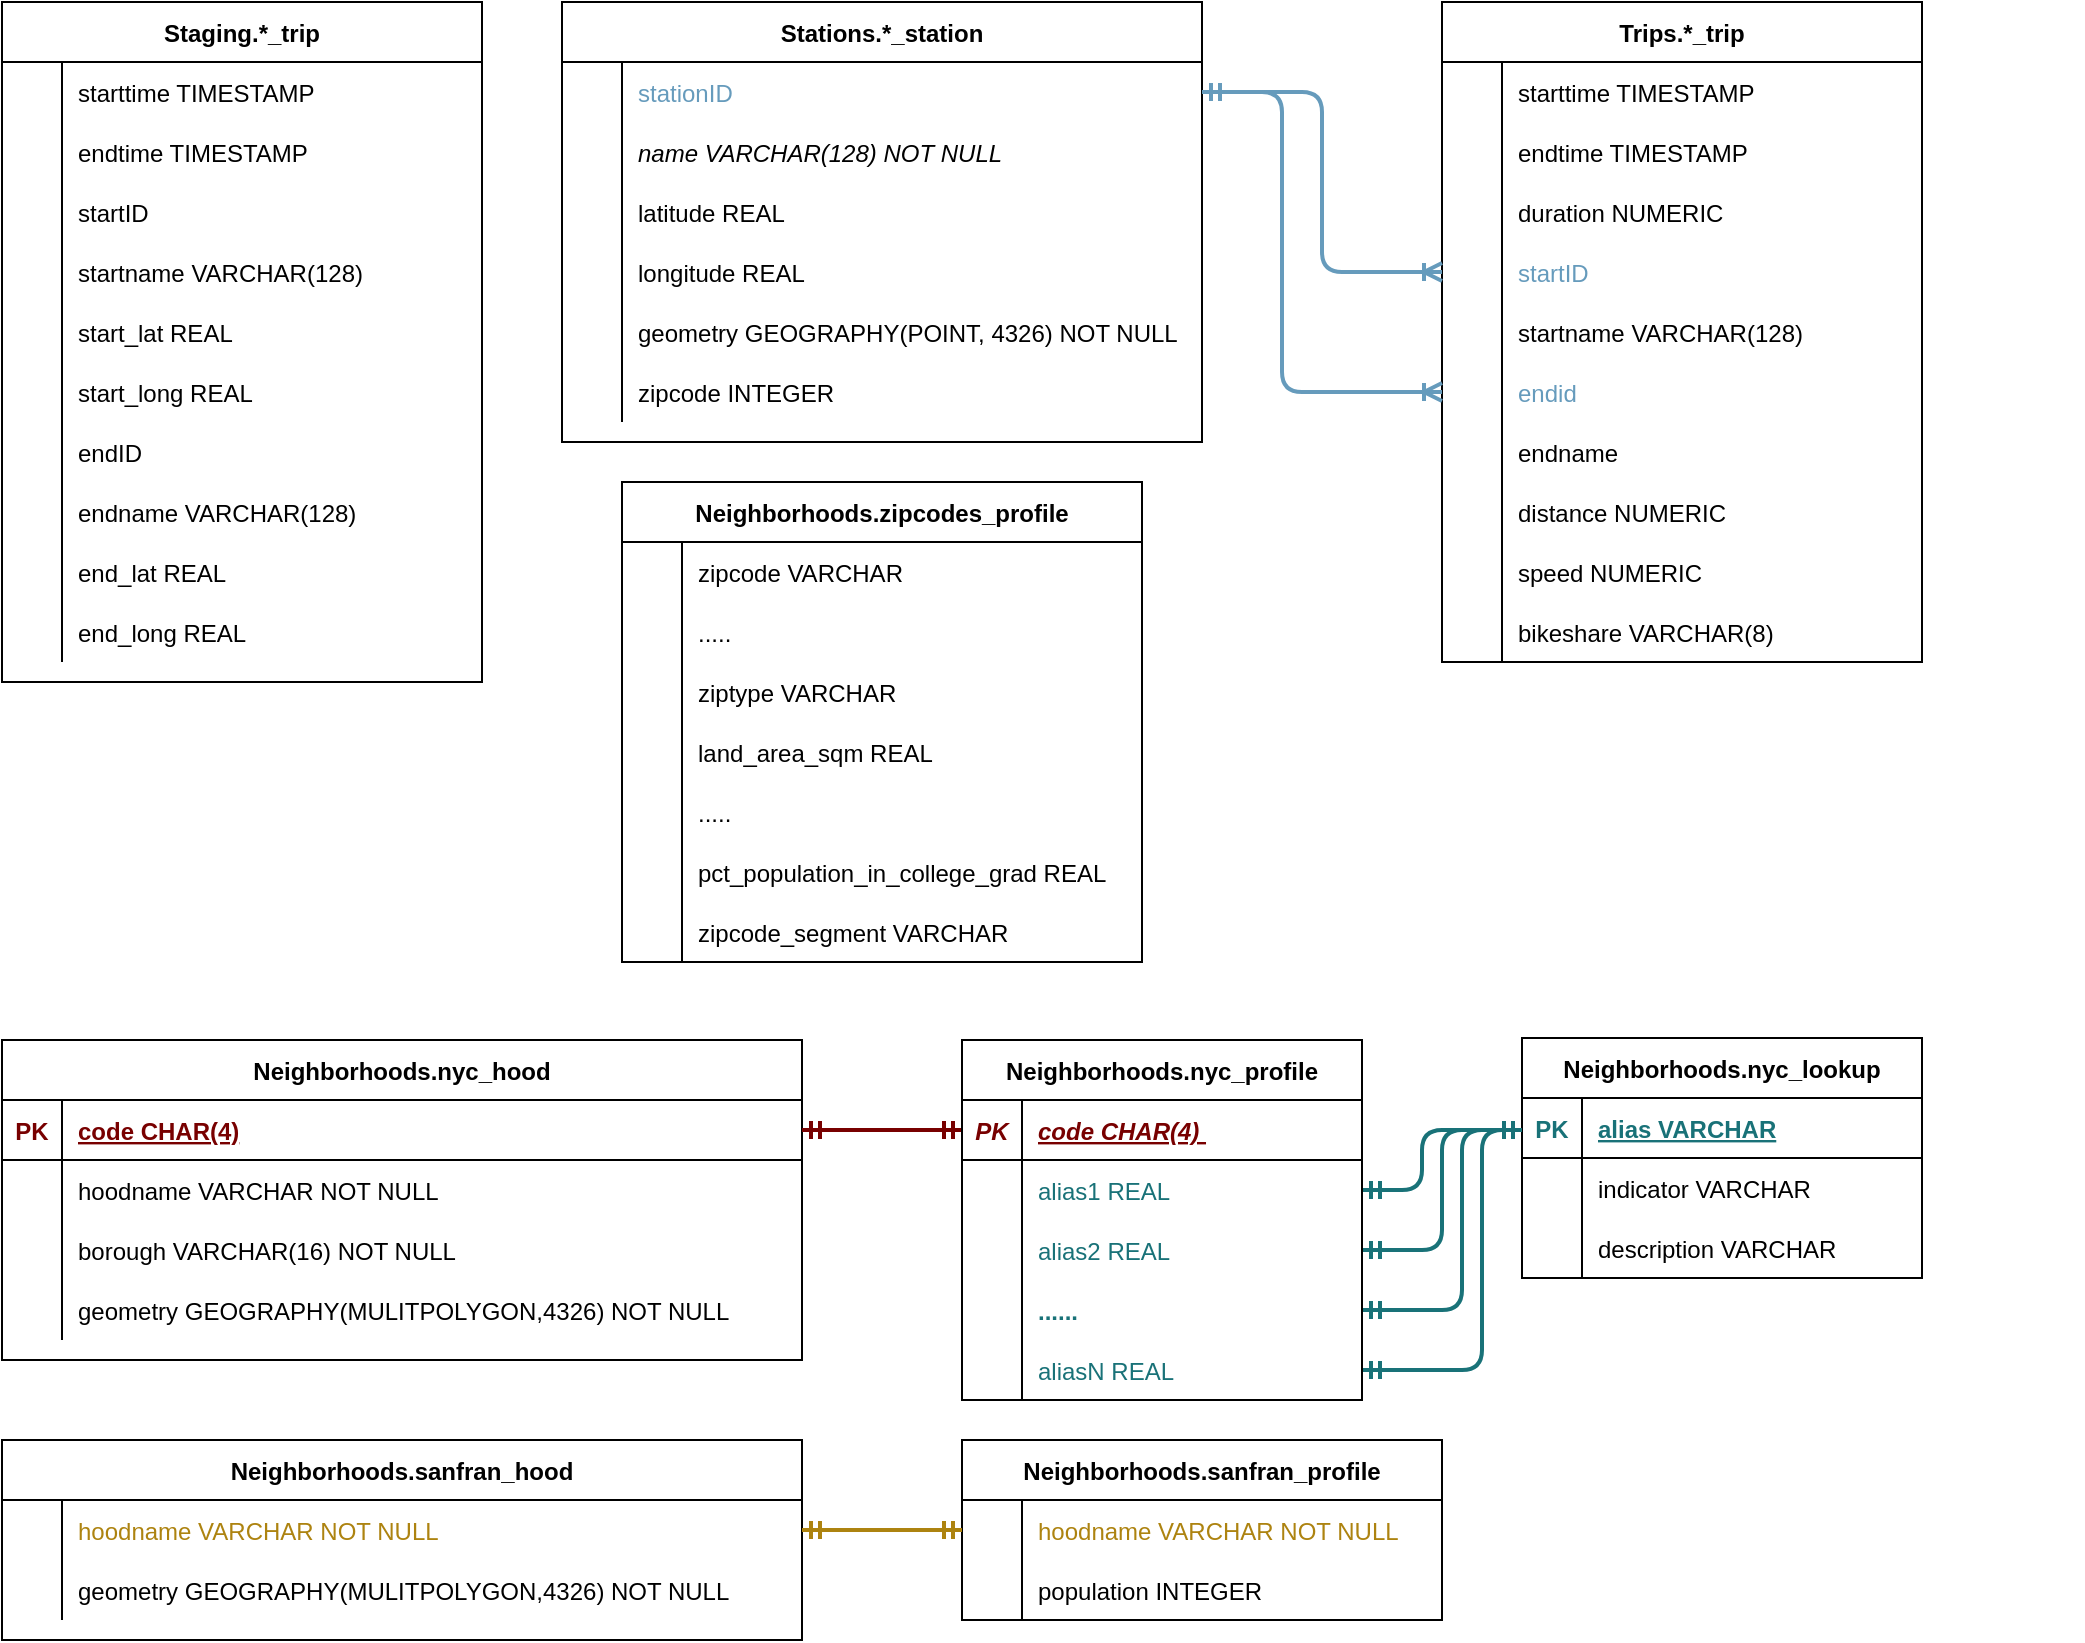 <mxfile version="14.5.8" type="device"><diagram id="R2lEEEUBdFMjLlhIrx00" name="Page-1"><mxGraphModel dx="1422" dy="762" grid="1" gridSize="10" guides="1" tooltips="1" connect="1" arrows="1" fold="1" page="1" pageScale="1" pageWidth="1654" pageHeight="1169" background="none" math="0" shadow="0" extFonts="Permanent Marker^https://fonts.googleapis.com/css?family=Permanent+Marker"><root><mxCell id="0"/><mxCell id="1" parent="0"/><mxCell id="bmR1Uh4YfnNv4kZXgnve-34" value="" style="group" parent="1" vertex="1" connectable="0"><mxGeometry x="80" y="40" width="320" height="320" as="geometry"/></mxCell><mxCell id="bmR1Uh4YfnNv4kZXgnve-35" value="" style="shape=partialRectangle;collapsible=0;dropTarget=0;pointerEvents=0;fillColor=none;points=[[0,0.5],[1,0.5]];portConstraint=eastwest;top=0;left=0;right=0;bottom=0;" parent="bmR1Uh4YfnNv4kZXgnve-34" vertex="1"><mxGeometry y="120" width="320" height="30" as="geometry"/></mxCell><mxCell id="C-vyLk0tnHw3VtMMgP7b-23" value="Staging.*_trip" style="shape=table;startSize=30;container=1;collapsible=1;childLayout=tableLayout;fixedRows=1;rowLines=0;fontStyle=1;align=center;resizeLast=1;fillColor=none;" parent="bmR1Uh4YfnNv4kZXgnve-34" vertex="1"><mxGeometry width="240" height="340" as="geometry"><mxRectangle x="120" y="120" width="60" height="30" as="alternateBounds"/></mxGeometry></mxCell><mxCell id="C-vyLk0tnHw3VtMMgP7b-27" value="" style="shape=partialRectangle;collapsible=0;dropTarget=0;pointerEvents=0;fillColor=none;points=[[0,0.5],[1,0.5]];portConstraint=eastwest;top=0;left=0;right=0;bottom=0;" parent="C-vyLk0tnHw3VtMMgP7b-23" vertex="1"><mxGeometry y="30" width="240" height="30" as="geometry"/></mxCell><mxCell id="C-vyLk0tnHw3VtMMgP7b-28" value="" style="shape=partialRectangle;overflow=hidden;connectable=0;fillColor=none;top=0;left=0;bottom=0;right=0;" parent="C-vyLk0tnHw3VtMMgP7b-27" vertex="1"><mxGeometry width="30" height="30" as="geometry"/></mxCell><mxCell id="C-vyLk0tnHw3VtMMgP7b-29" value="starttime TIMESTAMP" style="shape=partialRectangle;overflow=hidden;connectable=0;fillColor=none;top=0;left=0;bottom=0;right=0;align=left;spacingLeft=6;" parent="C-vyLk0tnHw3VtMMgP7b-27" vertex="1"><mxGeometry x="30" width="210" height="30" as="geometry"/></mxCell><mxCell id="bmR1Uh4YfnNv4kZXgnve-47" value="" style="shape=partialRectangle;collapsible=0;dropTarget=0;pointerEvents=0;fillColor=none;points=[[0,0.5],[1,0.5]];portConstraint=eastwest;top=0;left=0;right=0;bottom=0;" parent="C-vyLk0tnHw3VtMMgP7b-23" vertex="1"><mxGeometry y="60" width="240" height="30" as="geometry"/></mxCell><mxCell id="bmR1Uh4YfnNv4kZXgnve-48" value="" style="shape=partialRectangle;overflow=hidden;connectable=0;fillColor=none;top=0;left=0;bottom=0;right=0;" parent="bmR1Uh4YfnNv4kZXgnve-47" vertex="1"><mxGeometry width="30" height="30" as="geometry"/></mxCell><mxCell id="bmR1Uh4YfnNv4kZXgnve-49" value="endtime TIMESTAMP" style="shape=partialRectangle;overflow=hidden;connectable=0;fillColor=none;top=0;left=0;bottom=0;right=0;align=left;spacingLeft=6;" parent="bmR1Uh4YfnNv4kZXgnve-47" vertex="1"><mxGeometry x="30" width="210" height="30" as="geometry"/></mxCell><mxCell id="bmR1Uh4YfnNv4kZXgnve-53" value="" style="shape=partialRectangle;collapsible=0;dropTarget=0;pointerEvents=0;fillColor=none;points=[[0,0.5],[1,0.5]];portConstraint=eastwest;top=0;left=0;right=0;bottom=0;" parent="C-vyLk0tnHw3VtMMgP7b-23" vertex="1"><mxGeometry y="90" width="240" height="30" as="geometry"/></mxCell><mxCell id="bmR1Uh4YfnNv4kZXgnve-54" value="" style="shape=partialRectangle;overflow=hidden;connectable=0;fillColor=none;top=0;left=0;bottom=0;right=0;fontColor=#6600CC;" parent="bmR1Uh4YfnNv4kZXgnve-53" vertex="1"><mxGeometry width="30" height="30" as="geometry"/></mxCell><mxCell id="bmR1Uh4YfnNv4kZXgnve-55" value="startID " style="shape=partialRectangle;overflow=hidden;connectable=0;fillColor=none;top=0;left=0;bottom=0;right=0;align=left;spacingLeft=6;fontStyle=0;" parent="bmR1Uh4YfnNv4kZXgnve-53" vertex="1"><mxGeometry x="30" width="210" height="30" as="geometry"/></mxCell><mxCell id="bmR1Uh4YfnNv4kZXgnve-56" value="" style="shape=partialRectangle;collapsible=0;dropTarget=0;pointerEvents=0;fillColor=none;points=[[0,0.5],[1,0.5]];portConstraint=eastwest;top=0;left=0;right=0;bottom=0;" parent="C-vyLk0tnHw3VtMMgP7b-23" vertex="1"><mxGeometry y="120" width="240" height="30" as="geometry"/></mxCell><mxCell id="bmR1Uh4YfnNv4kZXgnve-57" value="" style="shape=partialRectangle;overflow=hidden;connectable=0;fillColor=none;top=0;left=0;bottom=0;right=0;fontColor=#6600CC;" parent="bmR1Uh4YfnNv4kZXgnve-56" vertex="1"><mxGeometry width="30" height="30" as="geometry"/></mxCell><mxCell id="bmR1Uh4YfnNv4kZXgnve-58" value="startname VARCHAR(128)" style="shape=partialRectangle;overflow=hidden;connectable=0;fillColor=none;top=0;left=0;bottom=0;right=0;align=left;spacingLeft=6;fontStyle=0;" parent="bmR1Uh4YfnNv4kZXgnve-56" vertex="1"><mxGeometry x="30" width="210" height="30" as="geometry"/></mxCell><mxCell id="bmR1Uh4YfnNv4kZXgnve-61" value="" style="shape=partialRectangle;collapsible=0;dropTarget=0;pointerEvents=0;fillColor=none;points=[[0,0.5],[1,0.5]];portConstraint=eastwest;top=0;left=0;right=0;bottom=0;" parent="C-vyLk0tnHw3VtMMgP7b-23" vertex="1"><mxGeometry y="150" width="240" height="30" as="geometry"/></mxCell><mxCell id="bmR1Uh4YfnNv4kZXgnve-62" value="" style="shape=partialRectangle;overflow=hidden;connectable=0;fillColor=none;top=0;left=0;bottom=0;right=0;" parent="bmR1Uh4YfnNv4kZXgnve-61" vertex="1"><mxGeometry width="30" height="30" as="geometry"/></mxCell><mxCell id="bmR1Uh4YfnNv4kZXgnve-63" value="start_lat REAL" style="shape=partialRectangle;overflow=hidden;connectable=0;fillColor=none;top=0;left=0;bottom=0;right=0;align=left;spacingLeft=6;" parent="bmR1Uh4YfnNv4kZXgnve-61" vertex="1"><mxGeometry x="30" width="210" height="30" as="geometry"/></mxCell><mxCell id="bmR1Uh4YfnNv4kZXgnve-64" value="" style="shape=partialRectangle;collapsible=0;dropTarget=0;pointerEvents=0;fillColor=none;points=[[0,0.5],[1,0.5]];portConstraint=eastwest;top=0;left=0;right=0;bottom=0;" parent="C-vyLk0tnHw3VtMMgP7b-23" vertex="1"><mxGeometry y="180" width="240" height="30" as="geometry"/></mxCell><mxCell id="bmR1Uh4YfnNv4kZXgnve-65" value="" style="shape=partialRectangle;overflow=hidden;connectable=0;fillColor=none;top=0;left=0;bottom=0;right=0;" parent="bmR1Uh4YfnNv4kZXgnve-64" vertex="1"><mxGeometry width="30" height="30" as="geometry"/></mxCell><mxCell id="bmR1Uh4YfnNv4kZXgnve-66" value="start_long REAL" style="shape=partialRectangle;overflow=hidden;connectable=0;fillColor=none;top=0;left=0;bottom=0;right=0;align=left;spacingLeft=6;" parent="bmR1Uh4YfnNv4kZXgnve-64" vertex="1"><mxGeometry x="30" width="210" height="30" as="geometry"/></mxCell><mxCell id="bmR1Uh4YfnNv4kZXgnve-67" value="" style="shape=partialRectangle;collapsible=0;dropTarget=0;pointerEvents=0;fillColor=none;points=[[0,0.5],[1,0.5]];portConstraint=eastwest;top=0;left=0;right=0;bottom=0;" parent="C-vyLk0tnHw3VtMMgP7b-23" vertex="1"><mxGeometry y="210" width="240" height="30" as="geometry"/></mxCell><mxCell id="bmR1Uh4YfnNv4kZXgnve-68" value="" style="shape=partialRectangle;overflow=hidden;connectable=0;fillColor=none;top=0;left=0;bottom=0;right=0;" parent="bmR1Uh4YfnNv4kZXgnve-67" vertex="1"><mxGeometry width="30" height="30" as="geometry"/></mxCell><mxCell id="bmR1Uh4YfnNv4kZXgnve-69" value="endID" style="shape=partialRectangle;overflow=hidden;connectable=0;fillColor=none;top=0;left=0;bottom=0;right=0;align=left;spacingLeft=6;" parent="bmR1Uh4YfnNv4kZXgnve-67" vertex="1"><mxGeometry x="30" width="210" height="30" as="geometry"/></mxCell><mxCell id="zWVrZ2mB49PArxyoLB6z-1" value="" style="shape=partialRectangle;collapsible=0;dropTarget=0;pointerEvents=0;fillColor=none;points=[[0,0.5],[1,0.5]];portConstraint=eastwest;top=0;left=0;right=0;bottom=0;" parent="C-vyLk0tnHw3VtMMgP7b-23" vertex="1"><mxGeometry y="240" width="240" height="30" as="geometry"/></mxCell><mxCell id="zWVrZ2mB49PArxyoLB6z-2" value="" style="shape=partialRectangle;overflow=hidden;connectable=0;fillColor=none;top=0;left=0;bottom=0;right=0;" parent="zWVrZ2mB49PArxyoLB6z-1" vertex="1"><mxGeometry width="30" height="30" as="geometry"/></mxCell><mxCell id="zWVrZ2mB49PArxyoLB6z-3" value="endname VARCHAR(128)" style="shape=partialRectangle;overflow=hidden;connectable=0;fillColor=none;top=0;left=0;bottom=0;right=0;align=left;spacingLeft=6;" parent="zWVrZ2mB49PArxyoLB6z-1" vertex="1"><mxGeometry x="30" width="210" height="30" as="geometry"/></mxCell><mxCell id="zWVrZ2mB49PArxyoLB6z-4" value="" style="shape=partialRectangle;collapsible=0;dropTarget=0;pointerEvents=0;fillColor=none;points=[[0,0.5],[1,0.5]];portConstraint=eastwest;top=0;left=0;right=0;bottom=0;" parent="C-vyLk0tnHw3VtMMgP7b-23" vertex="1"><mxGeometry y="270" width="240" height="30" as="geometry"/></mxCell><mxCell id="zWVrZ2mB49PArxyoLB6z-5" value="" style="shape=partialRectangle;overflow=hidden;connectable=0;fillColor=none;top=0;left=0;bottom=0;right=0;" parent="zWVrZ2mB49PArxyoLB6z-4" vertex="1"><mxGeometry width="30" height="30" as="geometry"/></mxCell><mxCell id="zWVrZ2mB49PArxyoLB6z-6" value="end_lat REAL" style="shape=partialRectangle;overflow=hidden;connectable=0;fillColor=none;top=0;left=0;bottom=0;right=0;align=left;spacingLeft=6;" parent="zWVrZ2mB49PArxyoLB6z-4" vertex="1"><mxGeometry x="30" width="210" height="30" as="geometry"/></mxCell><mxCell id="zWVrZ2mB49PArxyoLB6z-7" value="" style="shape=partialRectangle;collapsible=0;dropTarget=0;pointerEvents=0;fillColor=none;points=[[0,0.5],[1,0.5]];portConstraint=eastwest;top=0;left=0;right=0;bottom=0;" parent="C-vyLk0tnHw3VtMMgP7b-23" vertex="1"><mxGeometry y="300" width="240" height="30" as="geometry"/></mxCell><mxCell id="zWVrZ2mB49PArxyoLB6z-8" value="" style="shape=partialRectangle;overflow=hidden;connectable=0;fillColor=none;top=0;left=0;bottom=0;right=0;" parent="zWVrZ2mB49PArxyoLB6z-7" vertex="1"><mxGeometry width="30" height="30" as="geometry"/></mxCell><mxCell id="zWVrZ2mB49PArxyoLB6z-9" value="end_long REAL" style="shape=partialRectangle;overflow=hidden;connectable=0;fillColor=none;top=0;left=0;bottom=0;right=0;align=left;spacingLeft=6;" parent="zWVrZ2mB49PArxyoLB6z-7" vertex="1"><mxGeometry x="30" width="210" height="30" as="geometry"/></mxCell><mxCell id="C-vyLk0tnHw3VtMMgP7b-2" value="Stations.*_station" style="shape=table;startSize=30;container=1;collapsible=1;childLayout=tableLayout;fixedRows=1;rowLines=0;fontStyle=1;align=center;resizeLast=1;fillColor=none;" parent="1" vertex="1"><mxGeometry x="360" y="40" width="320" height="220" as="geometry"><mxRectangle width="80" height="30" as="alternateBounds"/></mxGeometry></mxCell><mxCell id="C-vyLk0tnHw3VtMMgP7b-6" value="" style="shape=partialRectangle;collapsible=0;dropTarget=0;pointerEvents=0;fillColor=none;points=[[0,0.5],[1,0.5]];portConstraint=eastwest;top=0;left=0;right=0;bottom=0;" parent="C-vyLk0tnHw3VtMMgP7b-2" vertex="1"><mxGeometry y="30" width="320" height="30" as="geometry"/></mxCell><mxCell id="C-vyLk0tnHw3VtMMgP7b-7" value="" style="shape=partialRectangle;overflow=hidden;connectable=0;fillColor=none;top=0;left=0;bottom=0;right=0;" parent="C-vyLk0tnHw3VtMMgP7b-6" vertex="1"><mxGeometry width="30" height="30" as="geometry"/></mxCell><mxCell id="C-vyLk0tnHw3VtMMgP7b-8" value="stationID" style="shape=partialRectangle;overflow=hidden;connectable=0;fillColor=none;top=0;left=0;bottom=0;right=0;align=left;spacingLeft=6;fontColor=#669BBC;" parent="C-vyLk0tnHw3VtMMgP7b-6" vertex="1"><mxGeometry x="30" width="290" height="30" as="geometry"/></mxCell><mxCell id="bmR1Uh4YfnNv4kZXgnve-41" value="" style="shape=partialRectangle;collapsible=0;dropTarget=0;pointerEvents=0;fillColor=none;points=[[0,0.5],[1,0.5]];portConstraint=eastwest;top=0;left=0;right=0;bottom=0;" parent="C-vyLk0tnHw3VtMMgP7b-2" vertex="1"><mxGeometry y="60" width="320" height="30" as="geometry"/></mxCell><mxCell id="bmR1Uh4YfnNv4kZXgnve-42" value="" style="shape=partialRectangle;overflow=hidden;connectable=0;fillColor=none;top=0;left=0;bottom=0;right=0;fontColor=#990000;fontStyle=2" parent="bmR1Uh4YfnNv4kZXgnve-41" vertex="1"><mxGeometry width="30" height="30" as="geometry"/></mxCell><mxCell id="bmR1Uh4YfnNv4kZXgnve-43" value="name VARCHAR(128) NOT NULL" style="shape=partialRectangle;overflow=hidden;connectable=0;fillColor=none;top=0;left=0;bottom=0;right=0;align=left;spacingLeft=6;fontStyle=2" parent="bmR1Uh4YfnNv4kZXgnve-41" vertex="1"><mxGeometry x="30" width="290" height="30" as="geometry"/></mxCell><mxCell id="sTFQLUjhKJ0Hc9OXwFGo-1" value="" style="shape=partialRectangle;collapsible=0;dropTarget=0;pointerEvents=0;fillColor=none;points=[[0,0.5],[1,0.5]];portConstraint=eastwest;top=0;left=0;right=0;bottom=0;" parent="C-vyLk0tnHw3VtMMgP7b-2" vertex="1"><mxGeometry y="90" width="320" height="30" as="geometry"/></mxCell><mxCell id="sTFQLUjhKJ0Hc9OXwFGo-2" value="" style="shape=partialRectangle;overflow=hidden;connectable=0;fillColor=none;top=0;left=0;bottom=0;right=0;fontColor=#990000;" parent="sTFQLUjhKJ0Hc9OXwFGo-1" vertex="1"><mxGeometry width="30" height="30" as="geometry"/></mxCell><mxCell id="sTFQLUjhKJ0Hc9OXwFGo-3" value="latitude REAL" style="shape=partialRectangle;overflow=hidden;connectable=0;fillColor=none;top=0;left=0;bottom=0;right=0;align=left;spacingLeft=6;" parent="sTFQLUjhKJ0Hc9OXwFGo-1" vertex="1"><mxGeometry x="30" width="290" height="30" as="geometry"/></mxCell><mxCell id="zWVrZ2mB49PArxyoLB6z-10" value="" style="shape=partialRectangle;collapsible=0;dropTarget=0;pointerEvents=0;fillColor=none;points=[[0,0.5],[1,0.5]];portConstraint=eastwest;top=0;left=0;right=0;bottom=0;" parent="C-vyLk0tnHw3VtMMgP7b-2" vertex="1"><mxGeometry y="120" width="320" height="30" as="geometry"/></mxCell><mxCell id="zWVrZ2mB49PArxyoLB6z-11" value="" style="shape=partialRectangle;overflow=hidden;connectable=0;fillColor=none;top=0;left=0;bottom=0;right=0;fontColor=#990000;" parent="zWVrZ2mB49PArxyoLB6z-10" vertex="1"><mxGeometry width="30" height="30" as="geometry"/></mxCell><mxCell id="zWVrZ2mB49PArxyoLB6z-12" value="longitude REAL" style="shape=partialRectangle;overflow=hidden;connectable=0;fillColor=none;top=0;left=0;bottom=0;right=0;align=left;spacingLeft=6;" parent="zWVrZ2mB49PArxyoLB6z-10" vertex="1"><mxGeometry x="30" width="290" height="30" as="geometry"/></mxCell><mxCell id="zWVrZ2mB49PArxyoLB6z-13" value="" style="shape=partialRectangle;collapsible=0;dropTarget=0;pointerEvents=0;fillColor=none;points=[[0,0.5],[1,0.5]];portConstraint=eastwest;top=0;left=0;right=0;bottom=0;" parent="C-vyLk0tnHw3VtMMgP7b-2" vertex="1"><mxGeometry y="150" width="320" height="30" as="geometry"/></mxCell><mxCell id="zWVrZ2mB49PArxyoLB6z-14" value="" style="shape=partialRectangle;overflow=hidden;connectable=0;fillColor=none;top=0;left=0;bottom=0;right=0;fontColor=#990000;" parent="zWVrZ2mB49PArxyoLB6z-13" vertex="1"><mxGeometry width="30" height="30" as="geometry"/></mxCell><mxCell id="zWVrZ2mB49PArxyoLB6z-15" value="geometry GEOGRAPHY(POINT, 4326) NOT NULL" style="shape=partialRectangle;overflow=hidden;connectable=0;fillColor=none;top=0;left=0;bottom=0;right=0;align=left;spacingLeft=6;" parent="zWVrZ2mB49PArxyoLB6z-13" vertex="1"><mxGeometry x="30" width="290" height="30" as="geometry"/></mxCell><mxCell id="zWVrZ2mB49PArxyoLB6z-16" value="" style="shape=partialRectangle;collapsible=0;dropTarget=0;pointerEvents=0;fillColor=none;points=[[0,0.5],[1,0.5]];portConstraint=eastwest;top=0;left=0;right=0;bottom=0;" parent="C-vyLk0tnHw3VtMMgP7b-2" vertex="1"><mxGeometry y="180" width="320" height="30" as="geometry"/></mxCell><mxCell id="zWVrZ2mB49PArxyoLB6z-17" value="" style="shape=partialRectangle;overflow=hidden;connectable=0;fillColor=none;top=0;left=0;bottom=0;right=0;fontColor=#990000;" parent="zWVrZ2mB49PArxyoLB6z-16" vertex="1"><mxGeometry width="30" height="30" as="geometry"/></mxCell><mxCell id="zWVrZ2mB49PArxyoLB6z-18" value="zipcode INTEGER" style="shape=partialRectangle;overflow=hidden;connectable=0;fillColor=none;top=0;left=0;bottom=0;right=0;align=left;spacingLeft=6;" parent="zWVrZ2mB49PArxyoLB6z-16" vertex="1"><mxGeometry x="30" width="290" height="30" as="geometry"/></mxCell><mxCell id="C-vyLk0tnHw3VtMMgP7b-13" value="Neighborhoods.nyc_hood" style="shape=table;startSize=30;container=1;collapsible=1;childLayout=tableLayout;fixedRows=1;rowLines=0;fontStyle=1;align=center;resizeLast=1;fillColor=none;" parent="1" vertex="1"><mxGeometry x="80" y="559" width="400" height="160" as="geometry"><mxRectangle x="470" y="440" width="120" height="30" as="alternateBounds"/></mxGeometry></mxCell><mxCell id="C-vyLk0tnHw3VtMMgP7b-14" value="" style="shape=partialRectangle;collapsible=0;dropTarget=0;pointerEvents=0;fillColor=none;points=[[0,0.5],[1,0.5]];portConstraint=eastwest;top=0;left=0;right=0;bottom=1;" parent="C-vyLk0tnHw3VtMMgP7b-13" vertex="1"><mxGeometry y="30" width="400" height="30" as="geometry"/></mxCell><mxCell id="C-vyLk0tnHw3VtMMgP7b-15" value="PK" style="shape=partialRectangle;overflow=hidden;connectable=0;fillColor=none;top=0;left=0;bottom=0;right=0;fontStyle=1;fontColor=#780000;" parent="C-vyLk0tnHw3VtMMgP7b-14" vertex="1"><mxGeometry width="30" height="30" as="geometry"/></mxCell><mxCell id="C-vyLk0tnHw3VtMMgP7b-16" value="code CHAR(4)" style="shape=partialRectangle;overflow=hidden;connectable=0;fillColor=none;top=0;left=0;bottom=0;right=0;align=left;spacingLeft=6;fontStyle=5;fontColor=#780000;" parent="C-vyLk0tnHw3VtMMgP7b-14" vertex="1"><mxGeometry x="30" width="370" height="30" as="geometry"/></mxCell><mxCell id="C-vyLk0tnHw3VtMMgP7b-17" value="" style="shape=partialRectangle;collapsible=0;dropTarget=0;pointerEvents=0;fillColor=none;points=[[0,0.5],[1,0.5]];portConstraint=eastwest;top=0;left=0;right=0;bottom=0;" parent="C-vyLk0tnHw3VtMMgP7b-13" vertex="1"><mxGeometry y="60" width="400" height="30" as="geometry"/></mxCell><mxCell id="C-vyLk0tnHw3VtMMgP7b-18" value="" style="shape=partialRectangle;overflow=hidden;connectable=0;fillColor=none;top=0;left=0;bottom=0;right=0;" parent="C-vyLk0tnHw3VtMMgP7b-17" vertex="1"><mxGeometry width="30" height="30" as="geometry"/></mxCell><mxCell id="C-vyLk0tnHw3VtMMgP7b-19" value="hoodname VARCHAR NOT NULL" style="shape=partialRectangle;overflow=hidden;connectable=0;fillColor=none;top=0;left=0;bottom=0;right=0;align=left;spacingLeft=6;strokeColor=#FFFFFF;" parent="C-vyLk0tnHw3VtMMgP7b-17" vertex="1"><mxGeometry x="30" width="370" height="30" as="geometry"/></mxCell><mxCell id="C-vyLk0tnHw3VtMMgP7b-20" value="" style="shape=partialRectangle;collapsible=0;dropTarget=0;pointerEvents=0;fillColor=none;points=[[0,0.5],[1,0.5]];portConstraint=eastwest;top=0;left=0;right=0;bottom=0;" parent="C-vyLk0tnHw3VtMMgP7b-13" vertex="1"><mxGeometry y="90" width="400" height="30" as="geometry"/></mxCell><mxCell id="C-vyLk0tnHw3VtMMgP7b-21" value="" style="shape=partialRectangle;overflow=hidden;connectable=0;fillColor=none;top=0;left=0;bottom=0;right=0;" parent="C-vyLk0tnHw3VtMMgP7b-20" vertex="1"><mxGeometry width="30" height="30" as="geometry"/></mxCell><mxCell id="C-vyLk0tnHw3VtMMgP7b-22" value="borough VARCHAR(16) NOT NULL" style="shape=partialRectangle;overflow=hidden;connectable=0;fillColor=none;top=0;left=0;bottom=0;right=0;align=left;spacingLeft=6;strokeColor=#FFFFFF;" parent="C-vyLk0tnHw3VtMMgP7b-20" vertex="1"><mxGeometry x="30" width="370" height="30" as="geometry"/></mxCell><mxCell id="VPy3HCwQvG3cEAM3fR06-1" value="" style="shape=partialRectangle;collapsible=0;dropTarget=0;pointerEvents=0;fillColor=none;points=[[0,0.5],[1,0.5]];portConstraint=eastwest;top=0;left=0;right=0;bottom=0;" parent="C-vyLk0tnHw3VtMMgP7b-13" vertex="1"><mxGeometry y="120" width="400" height="30" as="geometry"/></mxCell><mxCell id="VPy3HCwQvG3cEAM3fR06-2" value="" style="shape=partialRectangle;overflow=hidden;connectable=0;fillColor=none;top=0;left=0;bottom=0;right=0;" parent="VPy3HCwQvG3cEAM3fR06-1" vertex="1"><mxGeometry width="30" height="30" as="geometry"/></mxCell><mxCell id="VPy3HCwQvG3cEAM3fR06-3" value="geometry GEOGRAPHY(MULITPOLYGON,4326) NOT NULL" style="shape=partialRectangle;overflow=hidden;connectable=0;fillColor=none;top=0;left=0;bottom=0;right=0;align=left;spacingLeft=6;strokeColor=#FFFFFF;" parent="VPy3HCwQvG3cEAM3fR06-1" vertex="1"><mxGeometry x="30" width="370" height="30" as="geometry"/></mxCell><mxCell id="zWVrZ2mB49PArxyoLB6z-27" value="" style="group" parent="1" vertex="1" connectable="0"><mxGeometry x="800" y="120" width="320" height="360" as="geometry"/></mxCell><mxCell id="zWVrZ2mB49PArxyoLB6z-28" value="" style="shape=partialRectangle;collapsible=0;dropTarget=0;pointerEvents=0;fillColor=none;points=[[0,0.5],[1,0.5]];portConstraint=eastwest;top=0;left=0;right=0;bottom=0;" parent="zWVrZ2mB49PArxyoLB6z-27" vertex="1"><mxGeometry y="120" width="320" height="30" as="geometry"/></mxCell><mxCell id="zWVrZ2mB49PArxyoLB6z-29" value="Trips.*_trip" style="shape=table;startSize=30;container=1;collapsible=1;childLayout=tableLayout;fixedRows=1;rowLines=0;fontStyle=1;align=center;resizeLast=1;fillColor=none;" parent="zWVrZ2mB49PArxyoLB6z-27" vertex="1"><mxGeometry y="-80" width="240" height="330" as="geometry"><mxRectangle x="120" y="120" width="60" height="30" as="alternateBounds"/></mxGeometry></mxCell><mxCell id="zWVrZ2mB49PArxyoLB6z-30" value="" style="shape=partialRectangle;collapsible=0;dropTarget=0;pointerEvents=0;fillColor=none;points=[[0,0.5],[1,0.5]];portConstraint=eastwest;top=0;left=0;right=0;bottom=0;" parent="zWVrZ2mB49PArxyoLB6z-29" vertex="1"><mxGeometry y="30" width="240" height="30" as="geometry"/></mxCell><mxCell id="zWVrZ2mB49PArxyoLB6z-31" value="" style="shape=partialRectangle;overflow=hidden;connectable=0;fillColor=none;top=0;left=0;bottom=0;right=0;" parent="zWVrZ2mB49PArxyoLB6z-30" vertex="1"><mxGeometry width="30" height="30" as="geometry"/></mxCell><mxCell id="zWVrZ2mB49PArxyoLB6z-32" value="starttime TIMESTAMP" style="shape=partialRectangle;overflow=hidden;connectable=0;fillColor=none;top=0;left=0;bottom=0;right=0;align=left;spacingLeft=6;" parent="zWVrZ2mB49PArxyoLB6z-30" vertex="1"><mxGeometry x="30" width="210" height="30" as="geometry"/></mxCell><mxCell id="zWVrZ2mB49PArxyoLB6z-33" value="" style="shape=partialRectangle;collapsible=0;dropTarget=0;pointerEvents=0;fillColor=none;points=[[0,0.5],[1,0.5]];portConstraint=eastwest;top=0;left=0;right=0;bottom=0;" parent="zWVrZ2mB49PArxyoLB6z-29" vertex="1"><mxGeometry y="60" width="240" height="30" as="geometry"/></mxCell><mxCell id="zWVrZ2mB49PArxyoLB6z-34" value="" style="shape=partialRectangle;overflow=hidden;connectable=0;fillColor=none;top=0;left=0;bottom=0;right=0;" parent="zWVrZ2mB49PArxyoLB6z-33" vertex="1"><mxGeometry width="30" height="30" as="geometry"/></mxCell><mxCell id="zWVrZ2mB49PArxyoLB6z-35" value="endtime TIMESTAMP" style="shape=partialRectangle;overflow=hidden;connectable=0;fillColor=none;top=0;left=0;bottom=0;right=0;align=left;spacingLeft=6;" parent="zWVrZ2mB49PArxyoLB6z-33" vertex="1"><mxGeometry x="30" width="210" height="30" as="geometry"/></mxCell><mxCell id="zWVrZ2mB49PArxyoLB6z-36" value="" style="shape=partialRectangle;collapsible=0;dropTarget=0;pointerEvents=0;fillColor=none;points=[[0,0.5],[1,0.5]];portConstraint=eastwest;top=0;left=0;right=0;bottom=0;" parent="zWVrZ2mB49PArxyoLB6z-29" vertex="1"><mxGeometry y="90" width="240" height="30" as="geometry"/></mxCell><mxCell id="zWVrZ2mB49PArxyoLB6z-37" value="" style="shape=partialRectangle;overflow=hidden;connectable=0;fillColor=none;top=0;left=0;bottom=0;right=0;fontColor=#6600CC;" parent="zWVrZ2mB49PArxyoLB6z-36" vertex="1"><mxGeometry width="30" height="30" as="geometry"/></mxCell><mxCell id="zWVrZ2mB49PArxyoLB6z-38" value="duration NUMERIC" style="shape=partialRectangle;overflow=hidden;connectable=0;fillColor=none;top=0;left=0;bottom=0;right=0;align=left;spacingLeft=6;fontStyle=0;" parent="zWVrZ2mB49PArxyoLB6z-36" vertex="1"><mxGeometry x="30" width="210" height="30" as="geometry"/></mxCell><mxCell id="zWVrZ2mB49PArxyoLB6z-39" value="" style="shape=partialRectangle;collapsible=0;dropTarget=0;pointerEvents=0;fillColor=none;points=[[0,0.5],[1,0.5]];portConstraint=eastwest;top=0;left=0;right=0;bottom=0;" parent="zWVrZ2mB49PArxyoLB6z-29" vertex="1"><mxGeometry y="120" width="240" height="30" as="geometry"/></mxCell><mxCell id="zWVrZ2mB49PArxyoLB6z-40" value="" style="shape=partialRectangle;overflow=hidden;connectable=0;fillColor=none;top=0;left=0;bottom=0;right=0;fontColor=#6600CC;" parent="zWVrZ2mB49PArxyoLB6z-39" vertex="1"><mxGeometry width="30" height="30" as="geometry"/></mxCell><mxCell id="zWVrZ2mB49PArxyoLB6z-41" value="startID" style="shape=partialRectangle;overflow=hidden;connectable=0;fillColor=none;top=0;left=0;bottom=0;right=0;align=left;spacingLeft=6;fontStyle=0;strokeColor=#669BBC;fontColor=#669BBC;" parent="zWVrZ2mB49PArxyoLB6z-39" vertex="1"><mxGeometry x="30" width="210" height="30" as="geometry"/></mxCell><mxCell id="zWVrZ2mB49PArxyoLB6z-42" value="" style="shape=partialRectangle;collapsible=0;dropTarget=0;pointerEvents=0;fillColor=none;points=[[0,0.5],[1,0.5]];portConstraint=eastwest;top=0;left=0;right=0;bottom=0;" parent="zWVrZ2mB49PArxyoLB6z-29" vertex="1"><mxGeometry y="150" width="240" height="30" as="geometry"/></mxCell><mxCell id="zWVrZ2mB49PArxyoLB6z-43" value="" style="shape=partialRectangle;overflow=hidden;connectable=0;fillColor=none;top=0;left=0;bottom=0;right=0;" parent="zWVrZ2mB49PArxyoLB6z-42" vertex="1"><mxGeometry width="30" height="30" as="geometry"/></mxCell><mxCell id="zWVrZ2mB49PArxyoLB6z-44" value="startname VARCHAR(128)" style="shape=partialRectangle;overflow=hidden;connectable=0;fillColor=none;top=0;left=0;bottom=0;right=0;align=left;spacingLeft=6;" parent="zWVrZ2mB49PArxyoLB6z-42" vertex="1"><mxGeometry x="30" width="210" height="30" as="geometry"/></mxCell><mxCell id="zWVrZ2mB49PArxyoLB6z-45" value="" style="shape=partialRectangle;collapsible=0;dropTarget=0;pointerEvents=0;fillColor=none;points=[[0,0.5],[1,0.5]];portConstraint=eastwest;top=0;left=0;right=0;bottom=0;" parent="zWVrZ2mB49PArxyoLB6z-29" vertex="1"><mxGeometry y="180" width="240" height="30" as="geometry"/></mxCell><mxCell id="zWVrZ2mB49PArxyoLB6z-46" value="" style="shape=partialRectangle;overflow=hidden;connectable=0;fillColor=none;top=0;left=0;bottom=0;right=0;" parent="zWVrZ2mB49PArxyoLB6z-45" vertex="1"><mxGeometry width="30" height="30" as="geometry"/></mxCell><mxCell id="zWVrZ2mB49PArxyoLB6z-47" value="endid" style="shape=partialRectangle;overflow=hidden;connectable=0;fillColor=none;top=0;left=0;bottom=0;right=0;align=left;spacingLeft=6;strokeColor=#669BBC;fontColor=#669BBC;" parent="zWVrZ2mB49PArxyoLB6z-45" vertex="1"><mxGeometry x="30" width="210" height="30" as="geometry"/></mxCell><mxCell id="zWVrZ2mB49PArxyoLB6z-48" value="" style="shape=partialRectangle;collapsible=0;dropTarget=0;pointerEvents=0;fillColor=none;points=[[0,0.5],[1,0.5]];portConstraint=eastwest;top=0;left=0;right=0;bottom=0;" parent="zWVrZ2mB49PArxyoLB6z-29" vertex="1"><mxGeometry y="210" width="240" height="30" as="geometry"/></mxCell><mxCell id="zWVrZ2mB49PArxyoLB6z-49" value="" style="shape=partialRectangle;overflow=hidden;connectable=0;fillColor=none;top=0;left=0;bottom=0;right=0;" parent="zWVrZ2mB49PArxyoLB6z-48" vertex="1"><mxGeometry width="30" height="30" as="geometry"/></mxCell><mxCell id="zWVrZ2mB49PArxyoLB6z-50" value="endname" style="shape=partialRectangle;overflow=hidden;connectable=0;fillColor=none;top=0;left=0;bottom=0;right=0;align=left;spacingLeft=6;" parent="zWVrZ2mB49PArxyoLB6z-48" vertex="1"><mxGeometry x="30" width="210" height="30" as="geometry"/></mxCell><mxCell id="zWVrZ2mB49PArxyoLB6z-51" value="" style="shape=partialRectangle;collapsible=0;dropTarget=0;pointerEvents=0;fillColor=none;points=[[0,0.5],[1,0.5]];portConstraint=eastwest;top=0;left=0;right=0;bottom=0;" parent="zWVrZ2mB49PArxyoLB6z-29" vertex="1"><mxGeometry y="240" width="240" height="30" as="geometry"/></mxCell><mxCell id="zWVrZ2mB49PArxyoLB6z-52" value="" style="shape=partialRectangle;overflow=hidden;connectable=0;fillColor=none;top=0;left=0;bottom=0;right=0;" parent="zWVrZ2mB49PArxyoLB6z-51" vertex="1"><mxGeometry width="30" height="30" as="geometry"/></mxCell><mxCell id="zWVrZ2mB49PArxyoLB6z-53" value="distance NUMERIC" style="shape=partialRectangle;overflow=hidden;connectable=0;fillColor=none;top=0;left=0;bottom=0;right=0;align=left;spacingLeft=6;" parent="zWVrZ2mB49PArxyoLB6z-51" vertex="1"><mxGeometry x="30" width="210" height="30" as="geometry"/></mxCell><mxCell id="zWVrZ2mB49PArxyoLB6z-54" value="" style="shape=partialRectangle;collapsible=0;dropTarget=0;pointerEvents=0;fillColor=none;points=[[0,0.5],[1,0.5]];portConstraint=eastwest;top=0;left=0;right=0;bottom=0;" parent="zWVrZ2mB49PArxyoLB6z-29" vertex="1"><mxGeometry y="270" width="240" height="30" as="geometry"/></mxCell><mxCell id="zWVrZ2mB49PArxyoLB6z-55" value="" style="shape=partialRectangle;overflow=hidden;connectable=0;fillColor=none;top=0;left=0;bottom=0;right=0;" parent="zWVrZ2mB49PArxyoLB6z-54" vertex="1"><mxGeometry width="30" height="30" as="geometry"/></mxCell><mxCell id="zWVrZ2mB49PArxyoLB6z-56" value="speed NUMERIC" style="shape=partialRectangle;overflow=hidden;connectable=0;fillColor=none;top=0;left=0;bottom=0;right=0;align=left;spacingLeft=6;" parent="zWVrZ2mB49PArxyoLB6z-54" vertex="1"><mxGeometry x="30" width="210" height="30" as="geometry"/></mxCell><mxCell id="zWVrZ2mB49PArxyoLB6z-57" value="" style="shape=partialRectangle;collapsible=0;dropTarget=0;pointerEvents=0;fillColor=none;points=[[0,0.5],[1,0.5]];portConstraint=eastwest;top=0;left=0;right=0;bottom=0;" parent="zWVrZ2mB49PArxyoLB6z-29" vertex="1"><mxGeometry y="300" width="240" height="30" as="geometry"/></mxCell><mxCell id="zWVrZ2mB49PArxyoLB6z-58" value="" style="shape=partialRectangle;overflow=hidden;connectable=0;fillColor=none;top=0;left=0;bottom=0;right=0;" parent="zWVrZ2mB49PArxyoLB6z-57" vertex="1"><mxGeometry width="30" height="30" as="geometry"/></mxCell><mxCell id="zWVrZ2mB49PArxyoLB6z-59" value="bikeshare VARCHAR(8)" style="shape=partialRectangle;overflow=hidden;connectable=0;fillColor=none;top=0;left=0;bottom=0;right=0;align=left;spacingLeft=6;" parent="zWVrZ2mB49PArxyoLB6z-57" vertex="1"><mxGeometry x="30" width="210" height="30" as="geometry"/></mxCell><mxCell id="zWVrZ2mB49PArxyoLB6z-60" value="" style="edgeStyle=orthogonalEdgeStyle;fontSize=12;html=1;endArrow=ERoneToMany;endFill=0;exitX=1;exitY=0.5;exitDx=0;exitDy=0;entryX=0;entryY=0.5;entryDx=0;entryDy=0;startArrow=ERmandOne;startFill=0;strokeWidth=2;strokeColor=#669bbc;" parent="1" source="C-vyLk0tnHw3VtMMgP7b-6" target="zWVrZ2mB49PArxyoLB6z-39" edge="1"><mxGeometry width="100" height="100" relative="1" as="geometry"><mxPoint x="680" y="310" as="sourcePoint"/><mxPoint x="780" y="210" as="targetPoint"/></mxGeometry></mxCell><mxCell id="zWVrZ2mB49PArxyoLB6z-62" value="" style="edgeStyle=orthogonalEdgeStyle;fontSize=12;html=1;endArrow=ERoneToMany;endFill=0;exitX=1;exitY=0.5;exitDx=0;exitDy=0;entryX=0;entryY=0.5;entryDx=0;entryDy=0;startArrow=ERmandOne;startFill=0;strokeWidth=2;strokeColor=#669bbc;" parent="1" source="C-vyLk0tnHw3VtMMgP7b-6" target="zWVrZ2mB49PArxyoLB6z-45" edge="1"><mxGeometry width="100" height="100" relative="1" as="geometry"><mxPoint x="680" y="140" as="sourcePoint"/><mxPoint x="800" y="230" as="targetPoint"/><Array as="points"><mxPoint x="720" y="85"/><mxPoint x="720" y="235"/></Array></mxGeometry></mxCell><mxCell id="zWVrZ2mB49PArxyoLB6z-65" value="Neighborhoods.sanfran_hood" style="shape=table;startSize=30;container=1;collapsible=1;childLayout=tableLayout;fixedRows=1;rowLines=0;fontStyle=1;align=center;resizeLast=1;fillColor=none;" parent="1" vertex="1"><mxGeometry x="80" y="759" width="400" height="100" as="geometry"><mxRectangle x="470" y="440" width="120" height="30" as="alternateBounds"/></mxGeometry></mxCell><mxCell id="zWVrZ2mB49PArxyoLB6z-69" value="" style="shape=partialRectangle;collapsible=0;dropTarget=0;pointerEvents=0;fillColor=none;points=[[0,0.5],[1,0.5]];portConstraint=eastwest;top=0;left=0;right=0;bottom=0;" parent="zWVrZ2mB49PArxyoLB6z-65" vertex="1"><mxGeometry y="30" width="400" height="30" as="geometry"/></mxCell><mxCell id="zWVrZ2mB49PArxyoLB6z-70" value="" style="shape=partialRectangle;overflow=hidden;connectable=0;fillColor=none;top=0;left=0;bottom=0;right=0;" parent="zWVrZ2mB49PArxyoLB6z-69" vertex="1"><mxGeometry width="30" height="30" as="geometry"/></mxCell><mxCell id="zWVrZ2mB49PArxyoLB6z-71" value="hoodname VARCHAR NOT NULL" style="shape=partialRectangle;overflow=hidden;connectable=0;fillColor=none;top=0;left=0;bottom=0;right=0;align=left;spacingLeft=6;strokeColor=#FFFFFF;fontColor=#AD8310;" parent="zWVrZ2mB49PArxyoLB6z-69" vertex="1"><mxGeometry x="30" width="370" height="30" as="geometry"/></mxCell><mxCell id="zWVrZ2mB49PArxyoLB6z-75" value="" style="shape=partialRectangle;collapsible=0;dropTarget=0;pointerEvents=0;fillColor=none;points=[[0,0.5],[1,0.5]];portConstraint=eastwest;top=0;left=0;right=0;bottom=0;" parent="zWVrZ2mB49PArxyoLB6z-65" vertex="1"><mxGeometry y="60" width="400" height="30" as="geometry"/></mxCell><mxCell id="zWVrZ2mB49PArxyoLB6z-76" value="" style="shape=partialRectangle;overflow=hidden;connectable=0;fillColor=none;top=0;left=0;bottom=0;right=0;" parent="zWVrZ2mB49PArxyoLB6z-75" vertex="1"><mxGeometry width="30" height="30" as="geometry"/></mxCell><mxCell id="zWVrZ2mB49PArxyoLB6z-77" value="geometry GEOGRAPHY(MULITPOLYGON,4326) NOT NULL" style="shape=partialRectangle;overflow=hidden;connectable=0;fillColor=none;top=0;left=0;bottom=0;right=0;align=left;spacingLeft=6;strokeColor=#FFFFFF;" parent="zWVrZ2mB49PArxyoLB6z-75" vertex="1"><mxGeometry x="30" width="370" height="30" as="geometry"/></mxCell><mxCell id="6IvAeDL7iY_Y1LI4CK-z-2" value="Neighborhoods.nyc_lookup" style="shape=table;startSize=30;container=1;collapsible=1;childLayout=tableLayout;fixedRows=1;rowLines=0;fontStyle=1;align=center;resizeLast=1;fillColor=none;" parent="1" vertex="1"><mxGeometry x="840" y="558" width="200" height="120" as="geometry"><mxRectangle width="80" height="30" as="alternateBounds"/></mxGeometry></mxCell><mxCell id="6IvAeDL7iY_Y1LI4CK-z-3" value="" style="shape=partialRectangle;collapsible=0;dropTarget=0;pointerEvents=0;fillColor=none;points=[[0,0.5],[1,0.5]];portConstraint=eastwest;top=0;left=0;right=0;bottom=1;" parent="6IvAeDL7iY_Y1LI4CK-z-2" vertex="1"><mxGeometry y="30" width="200" height="30" as="geometry"/></mxCell><mxCell id="6IvAeDL7iY_Y1LI4CK-z-4" value="PK" style="shape=partialRectangle;overflow=hidden;connectable=0;fillColor=none;top=0;left=0;bottom=0;right=0;fontStyle=1;strokeColor=#FFFFFF;fontColor=#197278;" parent="6IvAeDL7iY_Y1LI4CK-z-3" vertex="1"><mxGeometry width="30" height="30" as="geometry"/></mxCell><mxCell id="6IvAeDL7iY_Y1LI4CK-z-5" value="alias VARCHAR" style="shape=partialRectangle;overflow=hidden;connectable=0;fillColor=none;top=0;left=0;bottom=0;right=0;align=left;spacingLeft=6;fontStyle=5;labelBackgroundColor=none;strokeColor=#FFFFFF;fontColor=#197278;" parent="6IvAeDL7iY_Y1LI4CK-z-3" vertex="1"><mxGeometry x="30" width="170" height="30" as="geometry"/></mxCell><mxCell id="6IvAeDL7iY_Y1LI4CK-z-6" value="" style="shape=partialRectangle;collapsible=0;dropTarget=0;pointerEvents=0;fillColor=none;points=[[0,0.5],[1,0.5]];portConstraint=eastwest;top=0;left=0;right=0;bottom=0;" parent="6IvAeDL7iY_Y1LI4CK-z-2" vertex="1"><mxGeometry y="60" width="200" height="30" as="geometry"/></mxCell><mxCell id="6IvAeDL7iY_Y1LI4CK-z-7" value="" style="shape=partialRectangle;overflow=hidden;connectable=0;fillColor=none;top=0;left=0;bottom=0;right=0;" parent="6IvAeDL7iY_Y1LI4CK-z-6" vertex="1"><mxGeometry width="30" height="30" as="geometry"/></mxCell><mxCell id="6IvAeDL7iY_Y1LI4CK-z-8" value="indicator VARCHAR" style="shape=partialRectangle;overflow=hidden;connectable=0;fillColor=none;top=0;left=0;bottom=0;right=0;align=left;spacingLeft=6;strokeColor=#FFFFFF;" parent="6IvAeDL7iY_Y1LI4CK-z-6" vertex="1"><mxGeometry x="30" width="170" height="30" as="geometry"/></mxCell><mxCell id="6IvAeDL7iY_Y1LI4CK-z-9" value="" style="shape=partialRectangle;collapsible=0;dropTarget=0;pointerEvents=0;fillColor=none;points=[[0,0.5],[1,0.5]];portConstraint=eastwest;top=0;left=0;right=0;bottom=0;" parent="6IvAeDL7iY_Y1LI4CK-z-2" vertex="1"><mxGeometry y="90" width="200" height="30" as="geometry"/></mxCell><mxCell id="6IvAeDL7iY_Y1LI4CK-z-10" value="" style="shape=partialRectangle;overflow=hidden;connectable=0;fillColor=none;top=0;left=0;bottom=0;right=0;fontColor=#990000;" parent="6IvAeDL7iY_Y1LI4CK-z-9" vertex="1"><mxGeometry width="30" height="30" as="geometry"/></mxCell><mxCell id="6IvAeDL7iY_Y1LI4CK-z-11" value="description VARCHAR" style="shape=partialRectangle;overflow=hidden;connectable=0;fillColor=none;top=0;left=0;bottom=0;right=0;align=left;spacingLeft=6;strokeColor=#FFFFFF;" parent="6IvAeDL7iY_Y1LI4CK-z-9" vertex="1"><mxGeometry x="30" width="170" height="30" as="geometry"/></mxCell><mxCell id="zWVrZ2mB49PArxyoLB6z-78" value="" style="edgeStyle=entityRelationEdgeStyle;fontSize=12;html=1;endArrow=ERmandOne;startArrow=ERmandOne;strokeWidth=2;exitX=1;exitY=0.5;exitDx=0;exitDy=0;entryX=0;entryY=0.5;entryDx=0;entryDy=0;strokeColor=#780000;" parent="1" source="C-vyLk0tnHw3VtMMgP7b-14" target="6IvAeDL7iY_Y1LI4CK-z-17" edge="1"><mxGeometry width="100" height="100" relative="1" as="geometry"><mxPoint x="490" y="589" as="sourcePoint"/><mxPoint x="590" y="489" as="targetPoint"/></mxGeometry></mxCell><mxCell id="zWVrZ2mB49PArxyoLB6z-79" value="" style="edgeStyle=orthogonalEdgeStyle;fontSize=12;html=1;endArrow=ERmandOne;startArrow=ERmandOne;strokeWidth=2;exitX=1;exitY=0.5;exitDx=0;exitDy=0;entryX=0;entryY=0.5;entryDx=0;entryDy=0;strokeColor=#197278;" parent="1" source="6IvAeDL7iY_Y1LI4CK-z-20" edge="1"><mxGeometry width="100" height="100" relative="1" as="geometry"><mxPoint x="750" y="639" as="sourcePoint"/><mxPoint x="840" y="604" as="targetPoint"/><Array as="points"><mxPoint x="790" y="634"/><mxPoint x="790" y="604"/></Array></mxGeometry></mxCell><mxCell id="zWVrZ2mB49PArxyoLB6z-80" value="" style="edgeStyle=orthogonalEdgeStyle;fontSize=12;html=1;endArrow=ERmandOne;startArrow=ERmandOne;strokeWidth=2;entryX=0;entryY=0.5;entryDx=0;entryDy=0;strokeColor=#197278;" parent="1" source="6IvAeDL7iY_Y1LI4CK-z-23" edge="1"><mxGeometry width="100" height="100" relative="1" as="geometry"><mxPoint x="760" y="659" as="sourcePoint"/><mxPoint x="840" y="604" as="targetPoint"/><Array as="points"><mxPoint x="800" y="664"/><mxPoint x="800" y="604"/></Array></mxGeometry></mxCell><mxCell id="zWVrZ2mB49PArxyoLB6z-81" value="" style="edgeStyle=orthogonalEdgeStyle;fontSize=12;html=1;endArrow=ERmandOne;startArrow=ERmandOne;strokeWidth=2;entryX=0;entryY=0.5;entryDx=0;entryDy=0;exitX=1;exitY=0.5;exitDx=0;exitDy=0;strokeColor=#197278;" parent="1" source="6IvAeDL7iY_Y1LI4CK-z-26" edge="1"><mxGeometry width="100" height="100" relative="1" as="geometry"><mxPoint x="770" y="709" as="sourcePoint"/><mxPoint x="840" y="604" as="targetPoint"/><Array as="points"><mxPoint x="810" y="694"/><mxPoint x="810" y="604"/></Array></mxGeometry></mxCell><mxCell id="zWVrZ2mB49PArxyoLB6z-82" value="" style="edgeStyle=orthogonalEdgeStyle;fontSize=12;html=1;endArrow=ERmandOne;startArrow=ERmandOne;strokeWidth=2;entryX=0;entryY=0.5;entryDx=0;entryDy=0;strokeColor=#197278;" parent="1" source="6IvAeDL7iY_Y1LI4CK-z-29" edge="1"><mxGeometry width="100" height="100" relative="1" as="geometry"><mxPoint x="750" y="729" as="sourcePoint"/><mxPoint x="840" y="604" as="targetPoint"/><Array as="points"><mxPoint x="820" y="724"/><mxPoint x="820" y="604"/></Array></mxGeometry></mxCell><mxCell id="6IvAeDL7iY_Y1LI4CK-z-16" value="Neighborhoods.nyc_profile" style="shape=table;startSize=30;container=1;collapsible=1;childLayout=tableLayout;fixedRows=1;rowLines=0;fontStyle=1;align=center;resizeLast=1;fillColor=none;" parent="1" vertex="1"><mxGeometry x="560" y="559" width="200" height="180" as="geometry"><mxRectangle width="80" height="30" as="alternateBounds"/></mxGeometry></mxCell><mxCell id="6IvAeDL7iY_Y1LI4CK-z-17" value="" style="shape=partialRectangle;collapsible=0;dropTarget=0;pointerEvents=0;fillColor=none;points=[[0,0.5],[1,0.5]];portConstraint=eastwest;top=0;left=0;right=0;bottom=1;" parent="6IvAeDL7iY_Y1LI4CK-z-16" vertex="1"><mxGeometry y="30" width="200" height="30" as="geometry"/></mxCell><mxCell id="6IvAeDL7iY_Y1LI4CK-z-18" value="PK" style="shape=partialRectangle;overflow=hidden;connectable=0;fillColor=none;top=0;left=0;bottom=0;right=0;fontStyle=3;fontColor=#780000;" parent="6IvAeDL7iY_Y1LI4CK-z-17" vertex="1"><mxGeometry width="30" height="30" as="geometry"/></mxCell><mxCell id="6IvAeDL7iY_Y1LI4CK-z-19" value="code CHAR(4) " style="shape=partialRectangle;overflow=hidden;connectable=0;fillColor=none;top=0;left=0;bottom=0;right=0;align=left;spacingLeft=6;fontStyle=7;labelBackgroundColor=none;fontColor=#780000;" parent="6IvAeDL7iY_Y1LI4CK-z-17" vertex="1"><mxGeometry x="30" width="170" height="30" as="geometry"/></mxCell><mxCell id="6IvAeDL7iY_Y1LI4CK-z-20" value="" style="shape=partialRectangle;collapsible=0;dropTarget=0;pointerEvents=0;fillColor=none;points=[[0,0.5],[1,0.5]];portConstraint=eastwest;top=0;left=0;right=0;bottom=0;" parent="6IvAeDL7iY_Y1LI4CK-z-16" vertex="1"><mxGeometry y="60" width="200" height="30" as="geometry"/></mxCell><mxCell id="6IvAeDL7iY_Y1LI4CK-z-21" value="" style="shape=partialRectangle;overflow=hidden;connectable=0;fillColor=none;top=0;left=0;bottom=0;right=0;" parent="6IvAeDL7iY_Y1LI4CK-z-20" vertex="1"><mxGeometry width="30" height="30" as="geometry"/></mxCell><mxCell id="6IvAeDL7iY_Y1LI4CK-z-22" value="alias1 REAL" style="shape=partialRectangle;overflow=hidden;connectable=0;fillColor=none;top=0;left=0;bottom=0;right=0;align=left;spacingLeft=6;strokeColor=#FFFFFF;fontColor=#197278;" parent="6IvAeDL7iY_Y1LI4CK-z-20" vertex="1"><mxGeometry x="30" width="170" height="30" as="geometry"/></mxCell><mxCell id="6IvAeDL7iY_Y1LI4CK-z-23" value="" style="shape=partialRectangle;collapsible=0;dropTarget=0;pointerEvents=0;fillColor=none;points=[[0,0.5],[1,0.5]];portConstraint=eastwest;top=0;left=0;right=0;bottom=0;" parent="6IvAeDL7iY_Y1LI4CK-z-16" vertex="1"><mxGeometry y="90" width="200" height="30" as="geometry"/></mxCell><mxCell id="6IvAeDL7iY_Y1LI4CK-z-24" value="" style="shape=partialRectangle;overflow=hidden;connectable=0;fillColor=none;top=0;left=0;bottom=0;right=0;fontColor=#990000;" parent="6IvAeDL7iY_Y1LI4CK-z-23" vertex="1"><mxGeometry width="30" height="30" as="geometry"/></mxCell><mxCell id="6IvAeDL7iY_Y1LI4CK-z-25" value="alias2 REAL" style="shape=partialRectangle;overflow=hidden;connectable=0;fillColor=none;top=0;left=0;bottom=0;right=0;align=left;spacingLeft=6;strokeColor=#FFFFFF;fontColor=#197278;" parent="6IvAeDL7iY_Y1LI4CK-z-23" vertex="1"><mxGeometry x="30" width="170" height="30" as="geometry"/></mxCell><mxCell id="6IvAeDL7iY_Y1LI4CK-z-26" value="" style="shape=partialRectangle;collapsible=0;dropTarget=0;pointerEvents=0;fillColor=none;points=[[0,0.5],[1,0.5]];portConstraint=eastwest;top=0;left=0;right=0;bottom=0;" parent="6IvAeDL7iY_Y1LI4CK-z-16" vertex="1"><mxGeometry y="120" width="200" height="30" as="geometry"/></mxCell><mxCell id="6IvAeDL7iY_Y1LI4CK-z-27" value="" style="shape=partialRectangle;overflow=hidden;connectable=0;fillColor=none;top=0;left=0;bottom=0;right=0;fontColor=#990000;" parent="6IvAeDL7iY_Y1LI4CK-z-26" vertex="1"><mxGeometry width="30" height="30" as="geometry"/></mxCell><mxCell id="6IvAeDL7iY_Y1LI4CK-z-28" value="......" style="shape=partialRectangle;overflow=hidden;connectable=0;fillColor=none;top=0;left=0;bottom=0;right=0;align=left;spacingLeft=6;fontStyle=1;fontColor=#197278;" parent="6IvAeDL7iY_Y1LI4CK-z-26" vertex="1"><mxGeometry x="30" width="170" height="30" as="geometry"/></mxCell><mxCell id="6IvAeDL7iY_Y1LI4CK-z-29" value="" style="shape=partialRectangle;collapsible=0;dropTarget=0;pointerEvents=0;fillColor=none;points=[[0,0.5],[1,0.5]];portConstraint=eastwest;top=0;left=0;right=0;bottom=0;" parent="6IvAeDL7iY_Y1LI4CK-z-16" vertex="1"><mxGeometry y="150" width="200" height="30" as="geometry"/></mxCell><mxCell id="6IvAeDL7iY_Y1LI4CK-z-30" value="" style="shape=partialRectangle;overflow=hidden;connectable=0;fillColor=none;top=0;left=0;bottom=0;right=0;fontColor=#990000;" parent="6IvAeDL7iY_Y1LI4CK-z-29" vertex="1"><mxGeometry width="30" height="30" as="geometry"/></mxCell><mxCell id="6IvAeDL7iY_Y1LI4CK-z-31" value="aliasN REAL" style="shape=partialRectangle;overflow=hidden;connectable=0;fillColor=none;top=0;left=0;bottom=0;right=0;align=left;spacingLeft=6;strokeColor=#FFFFFF;fontColor=#197278;" parent="6IvAeDL7iY_Y1LI4CK-z-29" vertex="1"><mxGeometry x="30" width="170" height="30" as="geometry"/></mxCell><mxCell id="zWVrZ2mB49PArxyoLB6z-83" value="Neighborhoods.sanfran_profile" style="shape=table;startSize=30;container=1;collapsible=1;childLayout=tableLayout;fixedRows=1;rowLines=0;fontStyle=1;align=center;resizeLast=1;fillColor=none;" parent="1" vertex="1"><mxGeometry x="560" y="759" width="240" height="90" as="geometry"><mxRectangle width="80" height="30" as="alternateBounds"/></mxGeometry></mxCell><mxCell id="zWVrZ2mB49PArxyoLB6z-87" value="" style="shape=partialRectangle;collapsible=0;dropTarget=0;pointerEvents=0;fillColor=none;points=[[0,0.5],[1,0.5]];portConstraint=eastwest;top=0;left=0;right=0;bottom=0;" parent="zWVrZ2mB49PArxyoLB6z-83" vertex="1"><mxGeometry y="30" width="240" height="30" as="geometry"/></mxCell><mxCell id="zWVrZ2mB49PArxyoLB6z-88" value="" style="shape=partialRectangle;overflow=hidden;connectable=0;fillColor=none;top=0;left=0;bottom=0;right=0;" parent="zWVrZ2mB49PArxyoLB6z-87" vertex="1"><mxGeometry width="30" height="30" as="geometry"/></mxCell><mxCell id="zWVrZ2mB49PArxyoLB6z-89" value="hoodname VARCHAR NOT NULL" style="shape=partialRectangle;overflow=hidden;connectable=0;fillColor=none;top=0;left=0;bottom=0;right=0;align=left;spacingLeft=6;strokeColor=#FFFFFF;fontColor=#AD8310;" parent="zWVrZ2mB49PArxyoLB6z-87" vertex="1"><mxGeometry x="30" width="210" height="30" as="geometry"/></mxCell><mxCell id="zWVrZ2mB49PArxyoLB6z-90" value="" style="shape=partialRectangle;collapsible=0;dropTarget=0;pointerEvents=0;fillColor=none;points=[[0,0.5],[1,0.5]];portConstraint=eastwest;top=0;left=0;right=0;bottom=0;" parent="zWVrZ2mB49PArxyoLB6z-83" vertex="1"><mxGeometry y="60" width="240" height="30" as="geometry"/></mxCell><mxCell id="zWVrZ2mB49PArxyoLB6z-91" value="" style="shape=partialRectangle;overflow=hidden;connectable=0;fillColor=none;top=0;left=0;bottom=0;right=0;fontColor=#990000;" parent="zWVrZ2mB49PArxyoLB6z-90" vertex="1"><mxGeometry width="30" height="30" as="geometry"/></mxCell><mxCell id="zWVrZ2mB49PArxyoLB6z-92" value="population INTEGER" style="shape=partialRectangle;overflow=hidden;connectable=0;fillColor=none;top=0;left=0;bottom=0;right=0;align=left;spacingLeft=6;strokeColor=#FFFFFF;" parent="zWVrZ2mB49PArxyoLB6z-90" vertex="1"><mxGeometry x="30" width="210" height="30" as="geometry"/></mxCell><mxCell id="zWVrZ2mB49PArxyoLB6z-93" value="" style="edgeStyle=entityRelationEdgeStyle;fontSize=12;html=1;endArrow=ERmandOne;startArrow=ERmandOne;strokeWidth=2;entryX=0;entryY=0.5;entryDx=0;entryDy=0;strokeColor=#AD8310;" parent="1" source="zWVrZ2mB49PArxyoLB6z-69" target="zWVrZ2mB49PArxyoLB6z-87" edge="1"><mxGeometry width="100" height="100" relative="1" as="geometry"><mxPoint x="480" y="803.5" as="sourcePoint"/><mxPoint x="560" y="803.5" as="targetPoint"/></mxGeometry></mxCell><mxCell id="zWVrZ2mB49PArxyoLB6z-110" value="Neighborhoods.zipcodes_profile" style="shape=table;startSize=30;container=1;collapsible=1;childLayout=tableLayout;fixedRows=1;rowLines=0;fontStyle=1;align=center;resizeLast=1;fillColor=none;" parent="1" vertex="1"><mxGeometry x="390" y="280" width="260" height="240" as="geometry"><mxRectangle width="80" height="30" as="alternateBounds"/></mxGeometry></mxCell><mxCell id="zWVrZ2mB49PArxyoLB6z-114" value="" style="shape=partialRectangle;collapsible=0;dropTarget=0;pointerEvents=0;fillColor=none;points=[[0,0.5],[1,0.5]];portConstraint=eastwest;top=0;left=0;right=0;bottom=0;" parent="zWVrZ2mB49PArxyoLB6z-110" vertex="1"><mxGeometry y="30" width="260" height="30" as="geometry"/></mxCell><mxCell id="zWVrZ2mB49PArxyoLB6z-115" value="" style="shape=partialRectangle;overflow=hidden;connectable=0;fillColor=none;top=0;left=0;bottom=0;right=0;" parent="zWVrZ2mB49PArxyoLB6z-114" vertex="1"><mxGeometry width="30" height="30" as="geometry"/></mxCell><mxCell id="zWVrZ2mB49PArxyoLB6z-116" value="zipcode VARCHAR" style="shape=partialRectangle;overflow=hidden;connectable=0;fillColor=none;top=0;left=0;bottom=0;right=0;align=left;spacingLeft=6;strokeColor=#FFFFFF;" parent="zWVrZ2mB49PArxyoLB6z-114" vertex="1"><mxGeometry x="30" width="230" height="30" as="geometry"/></mxCell><mxCell id="zWVrZ2mB49PArxyoLB6z-126" value="" style="shape=partialRectangle;collapsible=0;dropTarget=0;pointerEvents=0;fillColor=none;points=[[0,0.5],[1,0.5]];portConstraint=eastwest;top=0;left=0;right=0;bottom=0;" parent="zWVrZ2mB49PArxyoLB6z-110" vertex="1"><mxGeometry y="60" width="260" height="30" as="geometry"/></mxCell><mxCell id="zWVrZ2mB49PArxyoLB6z-127" value="" style="shape=partialRectangle;overflow=hidden;connectable=0;fillColor=none;top=0;left=0;bottom=0;right=0;" parent="zWVrZ2mB49PArxyoLB6z-126" vertex="1"><mxGeometry width="30" height="30" as="geometry"/></mxCell><mxCell id="zWVrZ2mB49PArxyoLB6z-128" value="....." style="shape=partialRectangle;overflow=hidden;connectable=0;fillColor=none;top=0;left=0;bottom=0;right=0;align=left;spacingLeft=6;strokeColor=#FFFFFF;" parent="zWVrZ2mB49PArxyoLB6z-126" vertex="1"><mxGeometry x="30" width="230" height="30" as="geometry"/></mxCell><mxCell id="zWVrZ2mB49PArxyoLB6z-129" value="" style="shape=partialRectangle;collapsible=0;dropTarget=0;pointerEvents=0;fillColor=none;points=[[0,0.5],[1,0.5]];portConstraint=eastwest;top=0;left=0;right=0;bottom=0;" parent="zWVrZ2mB49PArxyoLB6z-110" vertex="1"><mxGeometry y="90" width="260" height="30" as="geometry"/></mxCell><mxCell id="zWVrZ2mB49PArxyoLB6z-130" value="" style="shape=partialRectangle;overflow=hidden;connectable=0;fillColor=none;top=0;left=0;bottom=0;right=0;" parent="zWVrZ2mB49PArxyoLB6z-129" vertex="1"><mxGeometry width="30" height="30" as="geometry"/></mxCell><mxCell id="zWVrZ2mB49PArxyoLB6z-131" value="ziptype VARCHAR" style="shape=partialRectangle;overflow=hidden;connectable=0;fillColor=none;top=0;left=0;bottom=0;right=0;align=left;spacingLeft=6;strokeColor=#FFFFFF;" parent="zWVrZ2mB49PArxyoLB6z-129" vertex="1"><mxGeometry x="30" width="230" height="30" as="geometry"/></mxCell><mxCell id="zWVrZ2mB49PArxyoLB6z-132" value="" style="shape=partialRectangle;collapsible=0;dropTarget=0;pointerEvents=0;fillColor=none;points=[[0,0.5],[1,0.5]];portConstraint=eastwest;top=0;left=0;right=0;bottom=0;" parent="zWVrZ2mB49PArxyoLB6z-110" vertex="1"><mxGeometry y="120" width="260" height="30" as="geometry"/></mxCell><mxCell id="zWVrZ2mB49PArxyoLB6z-133" value="" style="shape=partialRectangle;overflow=hidden;connectable=0;fillColor=none;top=0;left=0;bottom=0;right=0;" parent="zWVrZ2mB49PArxyoLB6z-132" vertex="1"><mxGeometry width="30" height="30" as="geometry"/></mxCell><mxCell id="zWVrZ2mB49PArxyoLB6z-134" value="land_area_sqm REAL" style="shape=partialRectangle;overflow=hidden;connectable=0;fillColor=none;top=0;left=0;bottom=0;right=0;align=left;spacingLeft=6;strokeColor=#FFFFFF;" parent="zWVrZ2mB49PArxyoLB6z-132" vertex="1"><mxGeometry x="30" width="230" height="30" as="geometry"/></mxCell><mxCell id="zWVrZ2mB49PArxyoLB6z-135" value="" style="shape=partialRectangle;collapsible=0;dropTarget=0;pointerEvents=0;fillColor=none;points=[[0,0.5],[1,0.5]];portConstraint=eastwest;top=0;left=0;right=0;bottom=0;" parent="zWVrZ2mB49PArxyoLB6z-110" vertex="1"><mxGeometry y="150" width="260" height="30" as="geometry"/></mxCell><mxCell id="zWVrZ2mB49PArxyoLB6z-136" value="" style="shape=partialRectangle;overflow=hidden;connectable=0;fillColor=none;top=0;left=0;bottom=0;right=0;" parent="zWVrZ2mB49PArxyoLB6z-135" vertex="1"><mxGeometry width="30" height="30" as="geometry"/></mxCell><mxCell id="zWVrZ2mB49PArxyoLB6z-137" value="....." style="shape=partialRectangle;overflow=hidden;connectable=0;fillColor=none;top=0;left=0;bottom=0;right=0;align=left;spacingLeft=6;strokeColor=#FFFFFF;" parent="zWVrZ2mB49PArxyoLB6z-135" vertex="1"><mxGeometry x="30" width="230" height="30" as="geometry"/></mxCell><mxCell id="zWVrZ2mB49PArxyoLB6z-138" value="" style="shape=partialRectangle;collapsible=0;dropTarget=0;pointerEvents=0;fillColor=none;points=[[0,0.5],[1,0.5]];portConstraint=eastwest;top=0;left=0;right=0;bottom=0;" parent="zWVrZ2mB49PArxyoLB6z-110" vertex="1"><mxGeometry y="180" width="260" height="30" as="geometry"/></mxCell><mxCell id="zWVrZ2mB49PArxyoLB6z-139" value="" style="shape=partialRectangle;overflow=hidden;connectable=0;fillColor=none;top=0;left=0;bottom=0;right=0;" parent="zWVrZ2mB49PArxyoLB6z-138" vertex="1"><mxGeometry width="30" height="30" as="geometry"/></mxCell><mxCell id="zWVrZ2mB49PArxyoLB6z-140" value="pct_population_in_college_grad REAL" style="shape=partialRectangle;overflow=hidden;connectable=0;fillColor=none;top=0;left=0;bottom=0;right=0;align=left;spacingLeft=6;strokeColor=#FFFFFF;" parent="zWVrZ2mB49PArxyoLB6z-138" vertex="1"><mxGeometry x="30" width="230" height="30" as="geometry"/></mxCell><mxCell id="zWVrZ2mB49PArxyoLB6z-141" value="" style="shape=partialRectangle;collapsible=0;dropTarget=0;pointerEvents=0;fillColor=none;points=[[0,0.5],[1,0.5]];portConstraint=eastwest;top=0;left=0;right=0;bottom=0;" parent="zWVrZ2mB49PArxyoLB6z-110" vertex="1"><mxGeometry y="210" width="260" height="30" as="geometry"/></mxCell><mxCell id="zWVrZ2mB49PArxyoLB6z-142" value="" style="shape=partialRectangle;overflow=hidden;connectable=0;fillColor=none;top=0;left=0;bottom=0;right=0;" parent="zWVrZ2mB49PArxyoLB6z-141" vertex="1"><mxGeometry width="30" height="30" as="geometry"/></mxCell><mxCell id="zWVrZ2mB49PArxyoLB6z-143" value="zipcode_segment VARCHAR" style="shape=partialRectangle;overflow=hidden;connectable=0;fillColor=none;top=0;left=0;bottom=0;right=0;align=left;spacingLeft=6;strokeColor=#FFFFFF;" parent="zWVrZ2mB49PArxyoLB6z-141" vertex="1"><mxGeometry x="30" width="230" height="30" as="geometry"/></mxCell></root></mxGraphModel></diagram></mxfile>